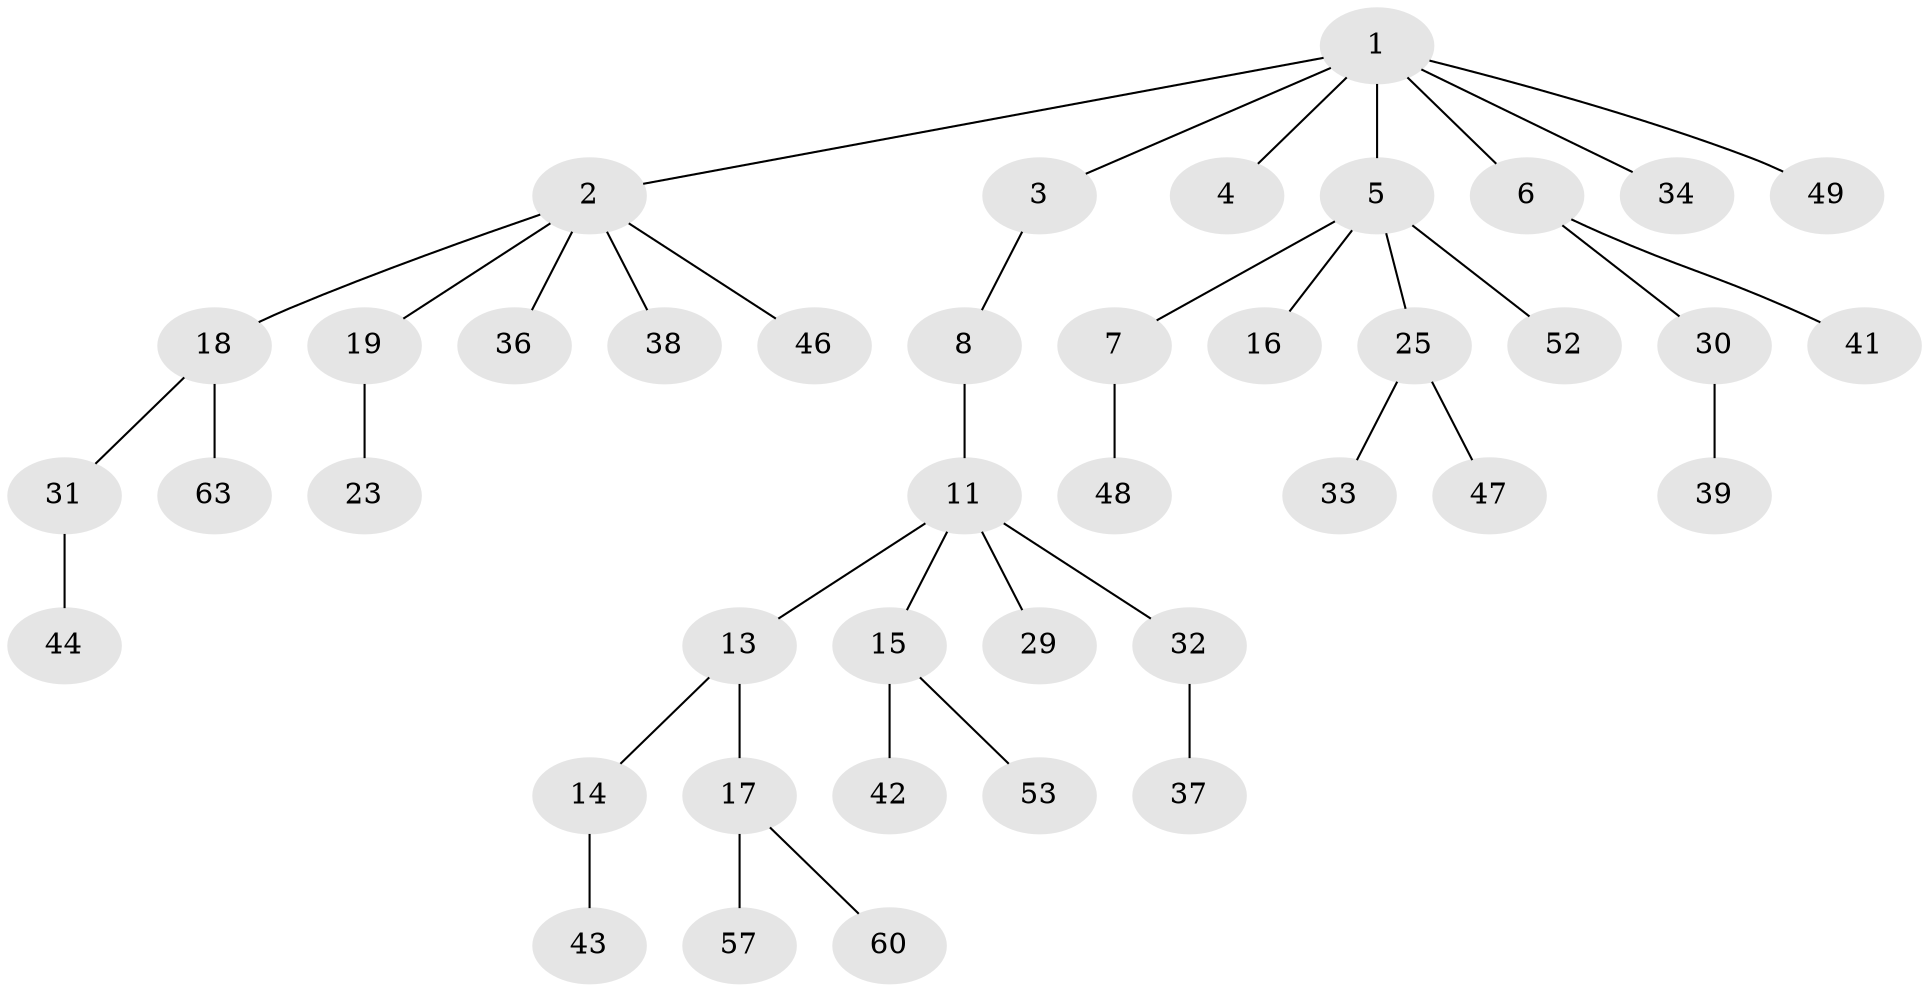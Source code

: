 // original degree distribution, {8: 0.015873015873015872, 4: 0.07936507936507936, 3: 0.15873015873015872, 1: 0.49206349206349204, 2: 0.23809523809523808, 5: 0.015873015873015872}
// Generated by graph-tools (version 1.1) at 2025/42/03/06/25 10:42:02]
// undirected, 41 vertices, 40 edges
graph export_dot {
graph [start="1"]
  node [color=gray90,style=filled];
  1 [super="+20"];
  2 [super="+9"];
  3 [super="+22"];
  4;
  5 [super="+10"];
  6 [super="+21"];
  7;
  8 [super="+28"];
  11 [super="+12"];
  13;
  14 [super="+24"];
  15 [super="+35"];
  16;
  17 [super="+45"];
  18 [super="+26"];
  19 [super="+27"];
  23 [super="+58"];
  25 [super="+40"];
  29 [super="+56"];
  30 [super="+51"];
  31 [super="+54"];
  32;
  33;
  34;
  36;
  37 [super="+55"];
  38 [super="+62"];
  39;
  41;
  42;
  43;
  44;
  46;
  47;
  48 [super="+59"];
  49 [super="+50"];
  52 [super="+61"];
  53;
  57;
  60;
  63;
  1 -- 2;
  1 -- 3;
  1 -- 4;
  1 -- 5;
  1 -- 6;
  1 -- 34;
  1 -- 49;
  2 -- 18;
  2 -- 38;
  2 -- 19;
  2 -- 36;
  2 -- 46;
  3 -- 8;
  5 -- 7;
  5 -- 25;
  5 -- 16;
  5 -- 52;
  6 -- 30;
  6 -- 41;
  7 -- 48;
  8 -- 11;
  11 -- 15;
  11 -- 29;
  11 -- 32;
  11 -- 13;
  13 -- 14;
  13 -- 17;
  14 -- 43;
  15 -- 42;
  15 -- 53;
  17 -- 60;
  17 -- 57;
  18 -- 31;
  18 -- 63;
  19 -- 23;
  25 -- 33;
  25 -- 47;
  30 -- 39;
  31 -- 44;
  32 -- 37;
}
